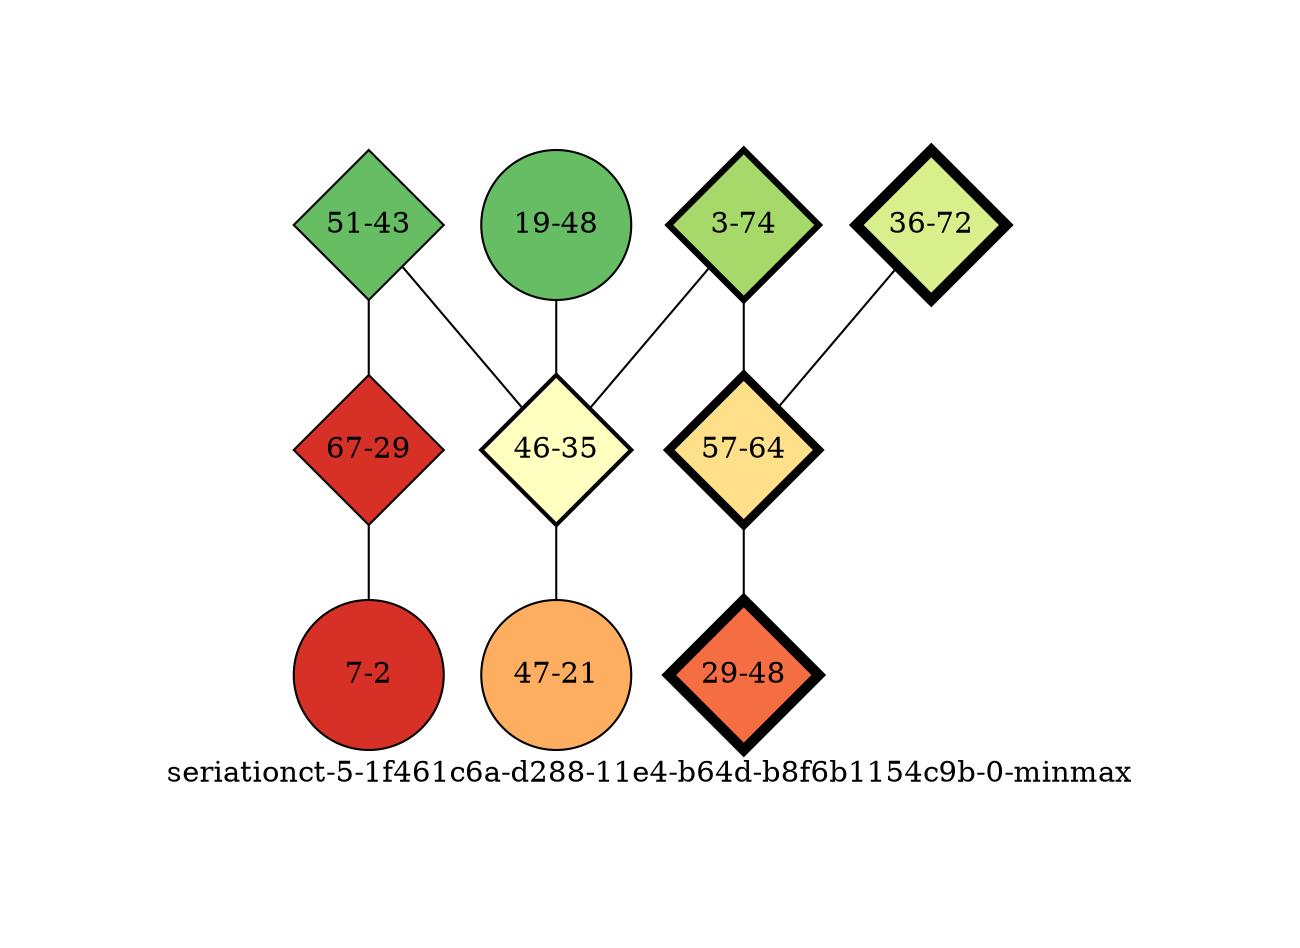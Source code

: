 strict graph "seriationct-5-1f461c6a-d288-11e4-b64d-b8f6b1154c9b-0-minmax" {
labelloc=b;
ratio=auto;
pad="1.0";
label="seriationct-5-1f461c6a-d288-11e4-b64d-b8f6b1154c9b-0-minmax";
node [width=1, style=filled, fixedsize=true, height=1, shape=circle, label=""];
0 [xCoordinate="43.0", appears_in_slice=1, yCoordinate="51.0", level=child, colorscheme=rdylgn11, child_of=root, short_label="51-43", label="51-43", shape=diamond, fillcolor=9, size="16.6857725131", parent_node="assemblage-13-15", id=0, penwidth="1.0"];
1 [xCoordinate="48.0", appears_in_slice=1, yCoordinate="19.0", level=grandchild, colorscheme=rdylgn11, child_of="assemblage-51-43", short_label="19-48", label="19-48", shape=circle, fillcolor=9, size="16.6857725131", parent_node="assemblage-51-43", id=1, penwidth="1.0"];
2 [xCoordinate="74.0", appears_in_slice=3, yCoordinate="3.0", level=child, colorscheme=rdylgn11, child_of=root, short_label="3-74", label="3-74", shape=diamond, fillcolor=8, size="1001.10389335", parent_node="assemblage-13-15", id=2, penwidth="3.0"];
3 [xCoordinate="72.0", appears_in_slice=5, yCoordinate="36.0", level=child, colorscheme=rdylgn11, child_of=root, short_label="36-72", label="36-72", shape=diamond, fillcolor=7, size="982.521688674", parent_node="assemblage-13-15", id=3, penwidth="5.0"];
4 [xCoordinate="35.0", appears_in_slice=2, yCoordinate="46.0", level=child, colorscheme=rdylgn11, child_of=root, short_label="46-35", label="46-35", shape=diamond, fillcolor=6, size="942.399411257", parent_node="assemblage-13-15", id=6, penwidth="2.0"];
5 [xCoordinate="64.0", appears_in_slice=4, yCoordinate="57.0", level=child, colorscheme=rdylgn11, child_of=root, short_label="57-64", label="57-64", shape=diamond, fillcolor=5, size="1008.02445548", parent_node="assemblage-13-15", id=5, penwidth="4.0"];
6 [xCoordinate="21.0", appears_in_slice=1, yCoordinate="47.0", level=grandchild, colorscheme=rdylgn11, child_of="assemblage-28-69", short_label="47-21", label="47-21", shape=circle, fillcolor=4, size="16.6857725131", parent_node="assemblage-28-69", id=4, penwidth="1.0"];
7 [xCoordinate="48.0", appears_in_slice=5, yCoordinate="29.0", level=child, colorscheme=rdylgn11, child_of=root, short_label="29-48", label="29-48", shape=diamond, fillcolor=3, size="982.521688674", parent_node="assemblage-13-15", id=9, penwidth="5.0"];
8 [xCoordinate="29.0", appears_in_slice=1, yCoordinate="67.0", level=child, colorscheme=rdylgn11, child_of=root, short_label="67-29", label="67-29", shape=diamond, fillcolor=2, size="16.6857725131", parent_node="assemblage-13-15", id=8, penwidth="1.0"];
9 [xCoordinate="2.0", appears_in_slice=1, yCoordinate="7.0", level=grandchild, colorscheme=rdylgn11, child_of="assemblage-67-29", short_label="7-2", label="7-2", shape=circle, fillcolor=2, size="16.6857725131", parent_node="assemblage-67-29", id=7, penwidth="1.0"];
0 -- 8  [inverseweight="1.40658277765", weight="0.710942872251"];
0 -- 4  [inverseweight="1.93398588155", weight="0.517066856352"];
1 -- 4  [inverseweight="1.04212168782", weight="0.959580835604"];
2 -- 4  [inverseweight="9.49840501055", weight="0.105280833876"];
2 -- 5  [inverseweight="5.35127503678", weight="0.186871351804"];
3 -- 5  [inverseweight="9.68601602576", weight="0.103241621461"];
4 -- 6  [inverseweight="0.854706533659", weight="1.16999222613"];
5 -- 7  [inverseweight="8.89074428859", weight="0.112476522498"];
8 -- 9  [inverseweight="5.60881946101", weight="0.178290637977"];
}
